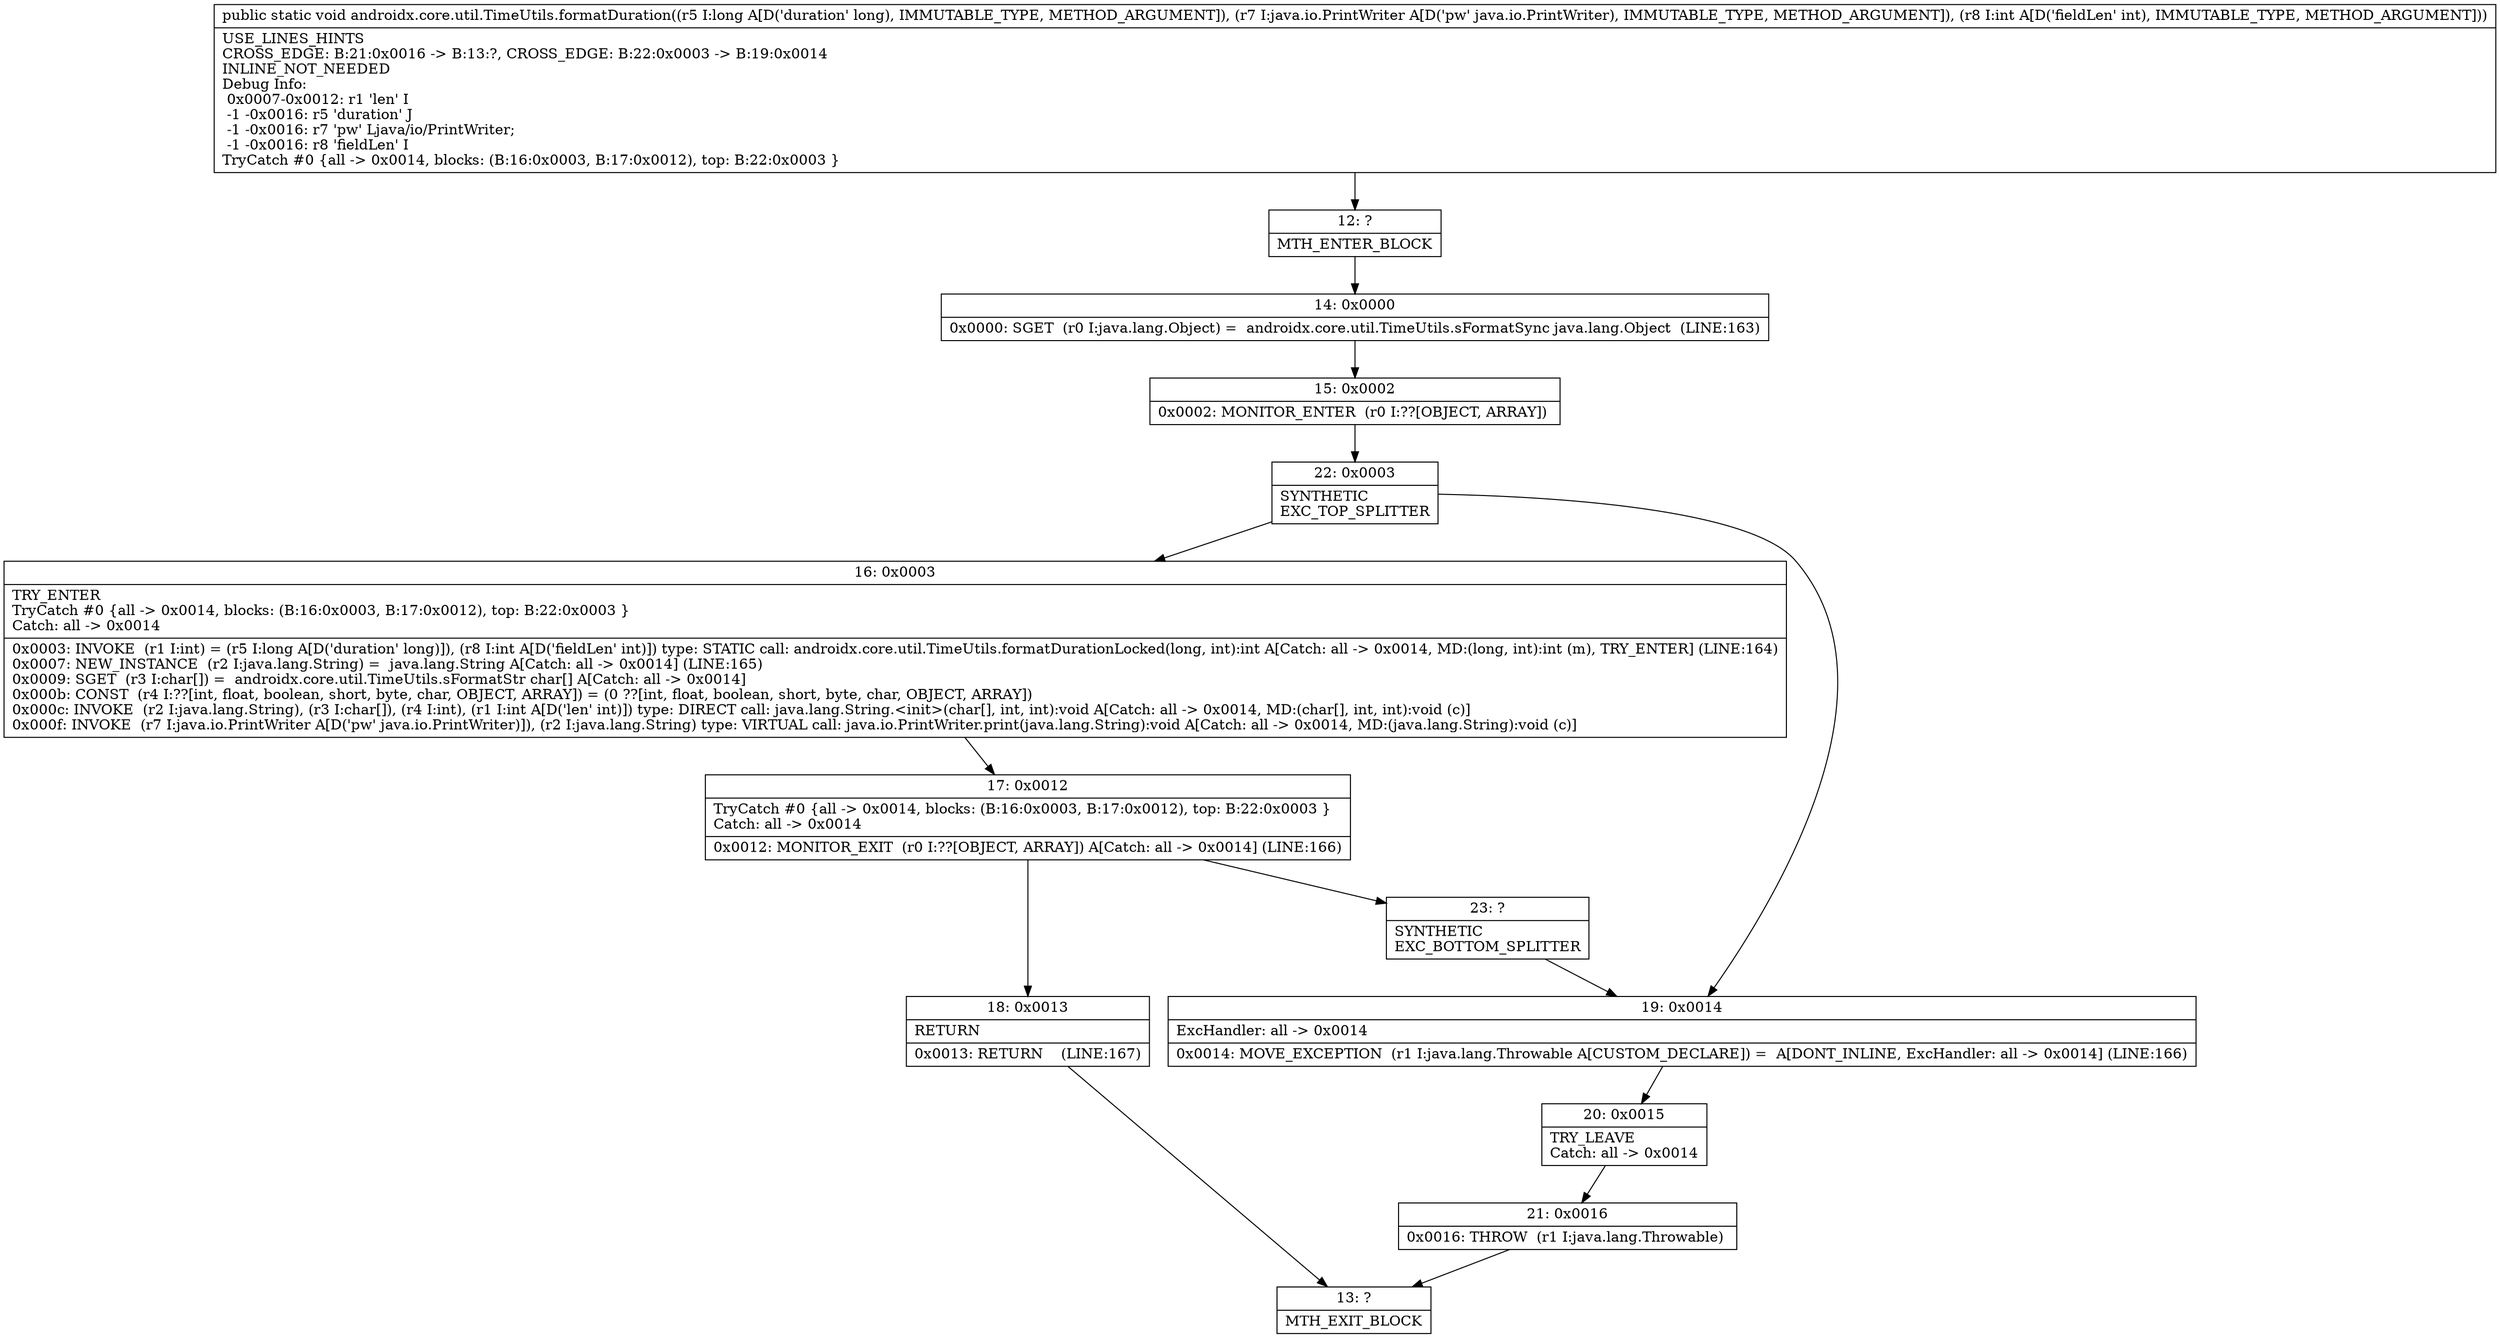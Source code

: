 digraph "CFG forandroidx.core.util.TimeUtils.formatDuration(JLjava\/io\/PrintWriter;I)V" {
Node_12 [shape=record,label="{12\:\ ?|MTH_ENTER_BLOCK\l}"];
Node_14 [shape=record,label="{14\:\ 0x0000|0x0000: SGET  (r0 I:java.lang.Object) =  androidx.core.util.TimeUtils.sFormatSync java.lang.Object  (LINE:163)\l}"];
Node_15 [shape=record,label="{15\:\ 0x0002|0x0002: MONITOR_ENTER  (r0 I:??[OBJECT, ARRAY]) \l}"];
Node_22 [shape=record,label="{22\:\ 0x0003|SYNTHETIC\lEXC_TOP_SPLITTER\l}"];
Node_16 [shape=record,label="{16\:\ 0x0003|TRY_ENTER\lTryCatch #0 \{all \-\> 0x0014, blocks: (B:16:0x0003, B:17:0x0012), top: B:22:0x0003 \}\lCatch: all \-\> 0x0014\l|0x0003: INVOKE  (r1 I:int) = (r5 I:long A[D('duration' long)]), (r8 I:int A[D('fieldLen' int)]) type: STATIC call: androidx.core.util.TimeUtils.formatDurationLocked(long, int):int A[Catch: all \-\> 0x0014, MD:(long, int):int (m), TRY_ENTER] (LINE:164)\l0x0007: NEW_INSTANCE  (r2 I:java.lang.String) =  java.lang.String A[Catch: all \-\> 0x0014] (LINE:165)\l0x0009: SGET  (r3 I:char[]) =  androidx.core.util.TimeUtils.sFormatStr char[] A[Catch: all \-\> 0x0014]\l0x000b: CONST  (r4 I:??[int, float, boolean, short, byte, char, OBJECT, ARRAY]) = (0 ??[int, float, boolean, short, byte, char, OBJECT, ARRAY]) \l0x000c: INVOKE  (r2 I:java.lang.String), (r3 I:char[]), (r4 I:int), (r1 I:int A[D('len' int)]) type: DIRECT call: java.lang.String.\<init\>(char[], int, int):void A[Catch: all \-\> 0x0014, MD:(char[], int, int):void (c)]\l0x000f: INVOKE  (r7 I:java.io.PrintWriter A[D('pw' java.io.PrintWriter)]), (r2 I:java.lang.String) type: VIRTUAL call: java.io.PrintWriter.print(java.lang.String):void A[Catch: all \-\> 0x0014, MD:(java.lang.String):void (c)]\l}"];
Node_17 [shape=record,label="{17\:\ 0x0012|TryCatch #0 \{all \-\> 0x0014, blocks: (B:16:0x0003, B:17:0x0012), top: B:22:0x0003 \}\lCatch: all \-\> 0x0014\l|0x0012: MONITOR_EXIT  (r0 I:??[OBJECT, ARRAY]) A[Catch: all \-\> 0x0014] (LINE:166)\l}"];
Node_18 [shape=record,label="{18\:\ 0x0013|RETURN\l|0x0013: RETURN    (LINE:167)\l}"];
Node_13 [shape=record,label="{13\:\ ?|MTH_EXIT_BLOCK\l}"];
Node_23 [shape=record,label="{23\:\ ?|SYNTHETIC\lEXC_BOTTOM_SPLITTER\l}"];
Node_19 [shape=record,label="{19\:\ 0x0014|ExcHandler: all \-\> 0x0014\l|0x0014: MOVE_EXCEPTION  (r1 I:java.lang.Throwable A[CUSTOM_DECLARE]) =  A[DONT_INLINE, ExcHandler: all \-\> 0x0014] (LINE:166)\l}"];
Node_20 [shape=record,label="{20\:\ 0x0015|TRY_LEAVE\lCatch: all \-\> 0x0014\l}"];
Node_21 [shape=record,label="{21\:\ 0x0016|0x0016: THROW  (r1 I:java.lang.Throwable) \l}"];
MethodNode[shape=record,label="{public static void androidx.core.util.TimeUtils.formatDuration((r5 I:long A[D('duration' long), IMMUTABLE_TYPE, METHOD_ARGUMENT]), (r7 I:java.io.PrintWriter A[D('pw' java.io.PrintWriter), IMMUTABLE_TYPE, METHOD_ARGUMENT]), (r8 I:int A[D('fieldLen' int), IMMUTABLE_TYPE, METHOD_ARGUMENT]))  | USE_LINES_HINTS\lCROSS_EDGE: B:21:0x0016 \-\> B:13:?, CROSS_EDGE: B:22:0x0003 \-\> B:19:0x0014\lINLINE_NOT_NEEDED\lDebug Info:\l  0x0007\-0x0012: r1 'len' I\l  \-1 \-0x0016: r5 'duration' J\l  \-1 \-0x0016: r7 'pw' Ljava\/io\/PrintWriter;\l  \-1 \-0x0016: r8 'fieldLen' I\lTryCatch #0 \{all \-\> 0x0014, blocks: (B:16:0x0003, B:17:0x0012), top: B:22:0x0003 \}\l}"];
MethodNode -> Node_12;Node_12 -> Node_14;
Node_14 -> Node_15;
Node_15 -> Node_22;
Node_22 -> Node_16;
Node_22 -> Node_19;
Node_16 -> Node_17;
Node_17 -> Node_18;
Node_17 -> Node_23;
Node_18 -> Node_13;
Node_23 -> Node_19;
Node_19 -> Node_20;
Node_20 -> Node_21;
Node_21 -> Node_13;
}

